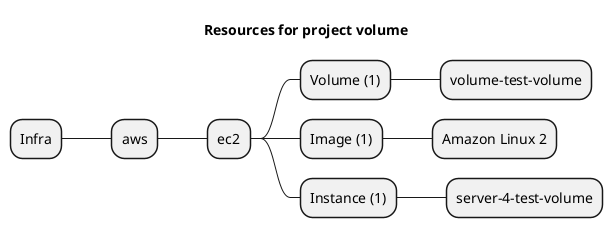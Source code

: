 @startmindmap
title Resources for project volume
skinparam monochrome true
+ Infra
++ aws
+++ ec2
++++ Volume (1)
+++++ volume-test-volume
++++ Image (1)
+++++ Amazon Linux 2
++++ Instance (1)
+++++ server-4-test-volume
@endmindmap